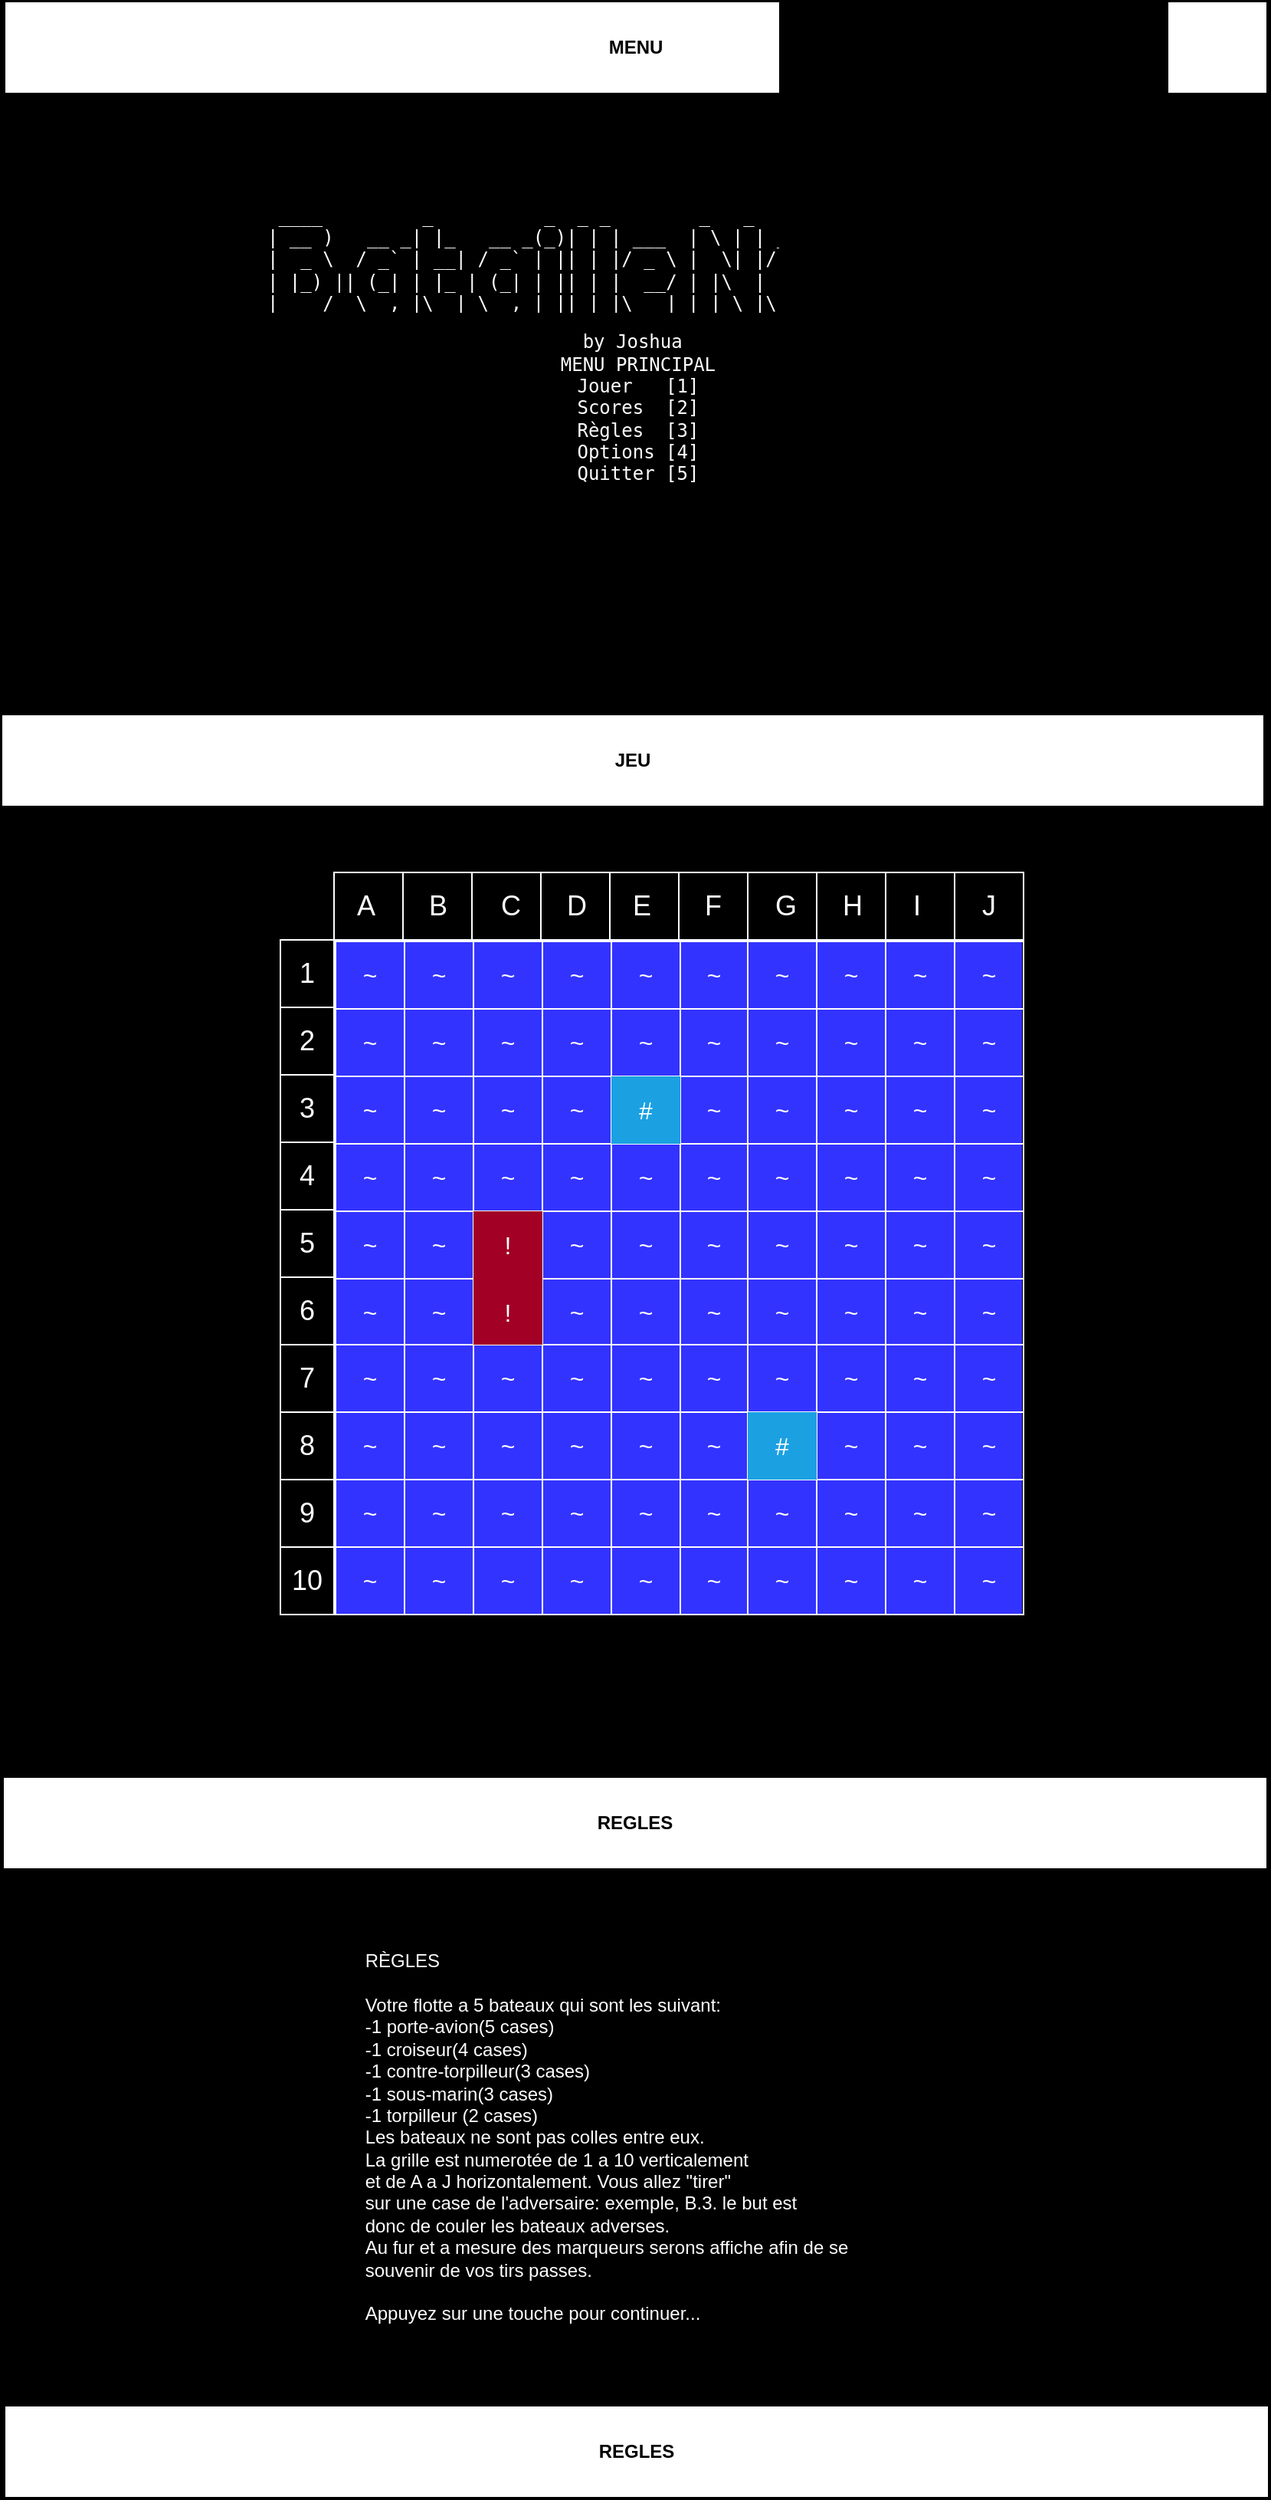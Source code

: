 <mxfile version="13.7.9" type="embed"><diagram id="jhScx3T2LiO-LVDhM_iL" name="Page-1"><mxGraphModel dx="971" dy="547" grid="0" gridSize="10" guides="1" tooltips="1" connect="1" arrows="1" fold="1" page="1" pageScale="1" pageWidth="827" pageHeight="1169" background="#000000" math="0" shadow="0"><root><mxCell id="0"/><mxCell id="1" parent="0"/><mxCell id="3" value="" style="rounded=0;whiteSpace=wrap;html=1;labelBackgroundColor=none;noLabel=1;fontColor=#ffffff;strokeColor=none;fillColor=#3333FF;" vertex="1" parent="1"><mxGeometry x="218" y="613" width="448" height="439" as="geometry"/></mxCell><mxCell id="kSItF3k7zf2F2lelT3IY-7" value="&lt;pre style=&quot;text-align: left ; font-family: &amp;#34;jetbrains mono&amp;#34; , monospace&quot;&gt;&lt;font color=&quot;#ffffff&quot; style=&quot;background-color: rgb(0 , 0 , 0)&quot;&gt;   ____         _          _  _ _        _   _                  _&lt;br&gt;  | __ )   __ _| |_   __ _(_)| | | ___  | \ | | __ ___   ____ _| | ___&lt;br&gt;  |  _ \  / _` | __| / _` | || | |/ _ \ |  \| |/ _` \ \ / / _` | |/ _ \&lt;br&gt;  | |_) || (_| | |_ | (_| | || | |  __/ | |\  | (_| |\ V / (_| | |  __/&lt;br&gt;  |____/  \__,_|\__| \__,_|_||_|_|\___| |_| \_|\__,_| \_/ \__,_|_|\___|&lt;/font&gt;&lt;/pre&gt;" style="text;html=1;align=center;verticalAlign=middle;resizable=0;points=[];autosize=1;" parent="1" vertex="1"><mxGeometry x="154" y="120" width="521" height="96" as="geometry"/></mxCell><mxCell id="kSItF3k7zf2F2lelT3IY-8" value="&lt;pre style=&quot;font-family: &amp;#34;jetbrains mono&amp;#34; , monospace&quot;&gt;&lt;font color=&quot;#ffffff&quot; style=&quot;background-color: rgb(0 , 0 , 0)&quot;&gt;                                 by Joshua                     &lt;br&gt;             MENU PRINCIPAL&lt;br&gt;             Jouer   [1]&lt;br&gt;             Scores  [2]&lt;br&gt;             Règles  [3]&lt;br&gt;             Options [4]&lt;br&gt;             Quitter [5]&lt;/font&gt;&lt;/pre&gt;" style="text;html=1;align=center;verticalAlign=middle;resizable=0;points=[];autosize=1;fillColor=#000000;" parent="1" vertex="1"><mxGeometry x="136" y="203" width="464" height="123" as="geometry"/></mxCell><mxCell id="kSItF3k7zf2F2lelT3IY-11" value="&lt;b&gt;&lt;font color=&quot;#000000&quot;&gt;JEU&lt;/font&gt;&lt;/b&gt;" style="rounded=0;whiteSpace=wrap;html=1;fillColor=#FFFFFF;" parent="1" vertex="1"><mxGeometry y="465" width="824" height="60" as="geometry"/></mxCell><mxCell id="kSItF3k7zf2F2lelT3IY-12" value="&lt;b&gt;&lt;font color=&quot;#000000&quot;&gt;MENU&lt;/font&gt;&lt;/b&gt;" style="rounded=0;whiteSpace=wrap;html=1;fillColor=#FFFFFF;" parent="1" vertex="1"><mxGeometry x="2" width="824" height="60" as="geometry"/></mxCell><mxCell id="kSItF3k7zf2F2lelT3IY-21" value="&lt;span style=&quot;font-size: 18px ; background-color: rgb(0 , 0 , 0)&quot;&gt;&lt;font color=&quot;#ffffff&quot;&gt;A&amp;nbsp; &amp;nbsp; &amp;nbsp; &amp;nbsp;B&amp;nbsp; &amp;nbsp; &amp;nbsp; &amp;nbsp;C&amp;nbsp; &amp;nbsp; &amp;nbsp; D&lt;/font&gt;&lt;/span&gt;" style="rounded=0;whiteSpace=wrap;html=1;strokeColor=#FFFFFF;fillColor=#000000;" parent="1" vertex="1"><mxGeometry x="217" y="568" width="180" height="44" as="geometry"/></mxCell><mxCell id="kSItF3k7zf2F2lelT3IY-22" value="" style="endArrow=none;html=1;entryX=0.5;entryY=0;entryDx=0;entryDy=0;exitX=0.5;exitY=1;exitDx=0;exitDy=0;strokeColor=#FFFFFF;" parent="1" source="kSItF3k7zf2F2lelT3IY-21" target="kSItF3k7zf2F2lelT3IY-21" edge="1"><mxGeometry width="50" height="50" relative="1" as="geometry"><mxPoint x="356" y="758" as="sourcePoint"/><mxPoint x="406" y="708" as="targetPoint"/></mxGeometry></mxCell><mxCell id="kSItF3k7zf2F2lelT3IY-23" value="" style="endArrow=none;html=1;entryX=0.75;entryY=0;entryDx=0;entryDy=0;exitX=0.75;exitY=1;exitDx=0;exitDy=0;strokeColor=#FFFFFF;" parent="1" source="kSItF3k7zf2F2lelT3IY-21" target="kSItF3k7zf2F2lelT3IY-21" edge="1"><mxGeometry width="50" height="50" relative="1" as="geometry"><mxPoint x="573" y="774" as="sourcePoint"/><mxPoint x="573" y="713" as="targetPoint"/></mxGeometry></mxCell><mxCell id="kSItF3k7zf2F2lelT3IY-24" value="" style="endArrow=none;html=1;entryX=0.25;entryY=0;entryDx=0;entryDy=0;exitX=0.25;exitY=1;exitDx=0;exitDy=0;strokeColor=#FFFFFF;" parent="1" source="kSItF3k7zf2F2lelT3IY-21" target="kSItF3k7zf2F2lelT3IY-21" edge="1"><mxGeometry width="50" height="50" relative="1" as="geometry"><mxPoint x="694.0" y="774" as="sourcePoint"/><mxPoint x="694.0" y="713" as="targetPoint"/></mxGeometry></mxCell><mxCell id="kSItF3k7zf2F2lelT3IY-25" value="&lt;span style=&quot;font-size: 18px ; background-color: rgb(0 , 0 , 0)&quot;&gt;&lt;font color=&quot;#ffffff&quot;&gt;E&amp;nbsp; &amp;nbsp; &amp;nbsp; &amp;nbsp;F&amp;nbsp; &amp;nbsp; &amp;nbsp; &amp;nbsp;G&amp;nbsp; &amp;nbsp; &amp;nbsp; H&lt;/font&gt;&lt;/span&gt;" style="rounded=0;whiteSpace=wrap;html=1;strokeColor=#FFFFFF;fillColor=none;" parent="1" vertex="1"><mxGeometry x="397" y="568" width="180" height="44" as="geometry"/></mxCell><mxCell id="kSItF3k7zf2F2lelT3IY-26" value="" style="endArrow=none;html=1;entryX=0.5;entryY=0;entryDx=0;entryDy=0;exitX=0.5;exitY=1;exitDx=0;exitDy=0;strokeColor=#FFFFFF;" parent="1" source="kSItF3k7zf2F2lelT3IY-25" target="kSItF3k7zf2F2lelT3IY-25" edge="1"><mxGeometry width="50" height="50" relative="1" as="geometry"><mxPoint x="366" y="768" as="sourcePoint"/><mxPoint x="416" y="718" as="targetPoint"/></mxGeometry></mxCell><mxCell id="kSItF3k7zf2F2lelT3IY-27" value="" style="endArrow=none;html=1;entryX=0.75;entryY=0;entryDx=0;entryDy=0;exitX=0.75;exitY=1;exitDx=0;exitDy=0;strokeColor=#FFFFFF;" parent="1" source="kSItF3k7zf2F2lelT3IY-25" target="kSItF3k7zf2F2lelT3IY-25" edge="1"><mxGeometry width="50" height="50" relative="1" as="geometry"><mxPoint x="583" y="784" as="sourcePoint"/><mxPoint x="583" y="723" as="targetPoint"/></mxGeometry></mxCell><mxCell id="kSItF3k7zf2F2lelT3IY-28" value="" style="endArrow=none;html=1;entryX=0.25;entryY=0;entryDx=0;entryDy=0;exitX=0.25;exitY=1;exitDx=0;exitDy=0;strokeColor=#FFFFFF;" parent="1" source="kSItF3k7zf2F2lelT3IY-25" target="kSItF3k7zf2F2lelT3IY-25" edge="1"><mxGeometry width="50" height="50" relative="1" as="geometry"><mxPoint x="704.0" y="784" as="sourcePoint"/><mxPoint x="704.0" y="723" as="targetPoint"/></mxGeometry></mxCell><mxCell id="kSItF3k7zf2F2lelT3IY-35" value="&lt;font style=&quot;font-size: 18px ; background-color: rgb(0 , 0 , 0)&quot; color=&quot;#ffffff&quot;&gt;I&amp;nbsp; &amp;nbsp; &amp;nbsp; &amp;nbsp; J&lt;/font&gt;" style="rounded=0;whiteSpace=wrap;html=1;strokeColor=#FFFFFF;fillColor=#000000;" parent="1" vertex="1"><mxGeometry x="577" y="568" width="90" height="44" as="geometry"/></mxCell><mxCell id="kSItF3k7zf2F2lelT3IY-36" value="" style="endArrow=none;html=1;entryX=0.5;entryY=0;entryDx=0;entryDy=0;exitX=0.5;exitY=1;exitDx=0;exitDy=0;strokeColor=#FFFFFF;" parent="1" source="kSItF3k7zf2F2lelT3IY-35" target="kSItF3k7zf2F2lelT3IY-35" edge="1"><mxGeometry width="50" height="50" relative="1" as="geometry"><mxPoint x="561" y="818" as="sourcePoint"/><mxPoint x="611" y="768" as="targetPoint"/></mxGeometry></mxCell><mxCell id="kSItF3k7zf2F2lelT3IY-230" value="&lt;span style=&quot;font-size: 18px ; background-color: rgb(0 , 0 , 0)&quot;&gt;&lt;font color=&quot;#ffffff&quot;&gt;1&lt;/font&gt;&lt;/span&gt;" style="rounded=0;whiteSpace=wrap;html=1;strokeColor=#FFFFFF;fillColor=#000000;" parent="1" vertex="1"><mxGeometry x="182" y="612" width="35" height="44" as="geometry"/></mxCell><mxCell id="kSItF3k7zf2F2lelT3IY-231" value="&lt;span style=&quot;font-size: 18px ; background-color: rgb(0 , 0 , 0)&quot;&gt;&lt;font color=&quot;#ffffff&quot;&gt;2&lt;/font&gt;&lt;/span&gt;" style="rounded=0;whiteSpace=wrap;html=1;strokeColor=#FFFFFF;fillColor=#000000;" parent="1" vertex="1"><mxGeometry x="182" y="656" width="35" height="44" as="geometry"/></mxCell><mxCell id="kSItF3k7zf2F2lelT3IY-232" value="&lt;span style=&quot;font-size: 18px ; background-color: rgb(0 , 0 , 0)&quot;&gt;&lt;font color=&quot;#ffffff&quot;&gt;3&lt;/font&gt;&lt;/span&gt;" style="rounded=0;whiteSpace=wrap;html=1;strokeColor=#FFFFFF;fillColor=#000000;" parent="1" vertex="1"><mxGeometry x="182" y="700" width="35" height="44" as="geometry"/></mxCell><mxCell id="kSItF3k7zf2F2lelT3IY-233" value="&lt;span style=&quot;font-size: 18px ; background-color: rgb(0 , 0 , 0)&quot;&gt;&lt;font color=&quot;#ffffff&quot;&gt;4&lt;/font&gt;&lt;/span&gt;" style="rounded=0;whiteSpace=wrap;html=1;strokeColor=#FFFFFF;fillColor=#000000;" parent="1" vertex="1"><mxGeometry x="182" y="744" width="35" height="44" as="geometry"/></mxCell><mxCell id="kSItF3k7zf2F2lelT3IY-234" value="&lt;span style=&quot;font-size: 18px ; background-color: rgb(0 , 0 , 0)&quot;&gt;&lt;font color=&quot;#ffffff&quot;&gt;5&lt;/font&gt;&lt;/span&gt;" style="rounded=0;whiteSpace=wrap;html=1;strokeColor=#FFFFFF;fillColor=#000000;" parent="1" vertex="1"><mxGeometry x="182" y="788" width="35" height="44" as="geometry"/></mxCell><mxCell id="kSItF3k7zf2F2lelT3IY-235" value="&lt;span style=&quot;font-size: 18px ; background-color: rgb(0 , 0 , 0)&quot;&gt;&lt;font color=&quot;#ffffff&quot;&gt;6&lt;/font&gt;&lt;/span&gt;" style="rounded=0;whiteSpace=wrap;html=1;strokeColor=#FFFFFF;fillColor=#000000;" parent="1" vertex="1"><mxGeometry x="182" y="832" width="35" height="44" as="geometry"/></mxCell><mxCell id="kSItF3k7zf2F2lelT3IY-236" value="&lt;span style=&quot;font-size: 18px ; background-color: rgb(0 , 0 , 0)&quot;&gt;&lt;font color=&quot;#ffffff&quot;&gt;7&lt;/font&gt;&lt;/span&gt;" style="rounded=0;whiteSpace=wrap;html=1;strokeColor=#FFFFFF;fillColor=#000000;" parent="1" vertex="1"><mxGeometry x="182" y="876" width="35" height="44" as="geometry"/></mxCell><mxCell id="kSItF3k7zf2F2lelT3IY-237" value="&lt;span style=&quot;font-size: 18px ; background-color: rgb(0 , 0 , 0)&quot;&gt;&lt;font color=&quot;#ffffff&quot;&gt;8&lt;/font&gt;&lt;/span&gt;" style="rounded=0;whiteSpace=wrap;html=1;strokeColor=#FFFFFF;fillColor=#000000;" parent="1" vertex="1"><mxGeometry x="182" y="920" width="35" height="44" as="geometry"/></mxCell><mxCell id="kSItF3k7zf2F2lelT3IY-238" value="&lt;span style=&quot;font-size: 18px ; background-color: rgb(0 , 0 , 0)&quot;&gt;&lt;font color=&quot;#ffffff&quot;&gt;9&lt;/font&gt;&lt;/span&gt;" style="rounded=0;whiteSpace=wrap;html=1;strokeColor=#FFFFFF;fillColor=#000000;" parent="1" vertex="1"><mxGeometry x="182" y="964" width="35" height="44" as="geometry"/></mxCell><mxCell id="kSItF3k7zf2F2lelT3IY-239" value="&lt;span style=&quot;font-size: 18px ; background-color: rgb(0 , 0 , 0)&quot;&gt;&lt;font color=&quot;#ffffff&quot;&gt;10&lt;/font&gt;&lt;/span&gt;" style="rounded=0;whiteSpace=wrap;html=1;strokeColor=#FFFFFF;fillColor=#000000;" parent="1" vertex="1"><mxGeometry x="182" y="1008" width="35" height="44" as="geometry"/></mxCell><mxCell id="kSItF3k7zf2F2lelT3IY-240" value="" style="shape=table;html=1;whiteSpace=wrap;startSize=0;container=1;collapsible=0;childLayout=tableLayout;strokeColor=#FFFFFF;fontSize=19;labelBackgroundColor=none;fontColor=#3333FF;fillColor=none;" parent="1" vertex="1"><mxGeometry x="218" y="613" width="449" height="439" as="geometry"/></mxCell><mxCell id="kSItF3k7zf2F2lelT3IY-241" value="" style="shape=partialRectangle;html=1;whiteSpace=wrap;collapsible=0;dropTarget=0;pointerEvents=0;fillColor=none;top=0;left=0;bottom=0;right=0;points=[[0,0.5],[1,0.5]];portConstraint=eastwest;fontColor=#FFFFFF;labelBackgroundColor=#000000;" parent="kSItF3k7zf2F2lelT3IY-240" vertex="1"><mxGeometry width="449" height="44" as="geometry"/></mxCell><mxCell id="kSItF3k7zf2F2lelT3IY-242" value="&lt;span style=&quot;color: rgb(255 , 255 , 255)&quot;&gt;~&lt;/span&gt;" style="shape=partialRectangle;html=1;whiteSpace=wrap;connectable=0;overflow=hidden;fillColor=none;top=0;left=0;bottom=0;right=0;fontSize=16;labelBackgroundColor=none;" parent="kSItF3k7zf2F2lelT3IY-241" vertex="1"><mxGeometry width="45" height="44" as="geometry"/></mxCell><mxCell id="kSItF3k7zf2F2lelT3IY-243" value="&lt;font color=&quot;#ffffff&quot;&gt;~&lt;/font&gt;" style="shape=partialRectangle;html=1;whiteSpace=wrap;connectable=0;overflow=hidden;fillColor=none;top=0;left=0;bottom=0;right=0;fontSize=16;labelBackgroundColor=none;" parent="kSItF3k7zf2F2lelT3IY-241" vertex="1"><mxGeometry x="45" width="45" height="44" as="geometry"/></mxCell><mxCell id="kSItF3k7zf2F2lelT3IY-244" value="&lt;font color=&quot;#ffffff&quot; style=&quot;font-size: 16px&quot;&gt;~&lt;/font&gt;" style="shape=partialRectangle;html=1;whiteSpace=wrap;connectable=0;overflow=hidden;fillColor=none;top=0;left=0;bottom=0;right=0;fontSize=16;labelBackgroundColor=none;" parent="kSItF3k7zf2F2lelT3IY-241" vertex="1"><mxGeometry x="90" width="45" height="44" as="geometry"/></mxCell><mxCell id="kSItF3k7zf2F2lelT3IY-245" value="&lt;span style=&quot;color: rgb(255 , 255 , 255)&quot;&gt;~&lt;/span&gt;" style="shape=partialRectangle;html=1;whiteSpace=wrap;connectable=0;overflow=hidden;fillColor=none;top=0;left=0;bottom=0;right=0;fontSize=16;labelBackgroundColor=none;" parent="kSItF3k7zf2F2lelT3IY-241" vertex="1"><mxGeometry x="135" width="45" height="44" as="geometry"/></mxCell><mxCell id="kSItF3k7zf2F2lelT3IY-246" value="&lt;span style=&quot;color: rgb(255 , 255 , 255)&quot;&gt;~&lt;/span&gt;" style="shape=partialRectangle;html=1;whiteSpace=wrap;connectable=0;overflow=hidden;fillColor=none;top=0;left=0;bottom=0;right=0;fontSize=16;labelBackgroundColor=none;" parent="kSItF3k7zf2F2lelT3IY-241" vertex="1"><mxGeometry x="180" width="45" height="44" as="geometry"/></mxCell><mxCell id="kSItF3k7zf2F2lelT3IY-247" value="&lt;span style=&quot;color: rgb(255 , 255 , 255)&quot;&gt;~&lt;/span&gt;" style="shape=partialRectangle;html=1;whiteSpace=wrap;connectable=0;overflow=hidden;fillColor=none;top=0;left=0;bottom=0;right=0;fontSize=16;" parent="kSItF3k7zf2F2lelT3IY-241" vertex="1"><mxGeometry x="225" width="44" height="44" as="geometry"/></mxCell><mxCell id="kSItF3k7zf2F2lelT3IY-248" value="&lt;span style=&quot;color: rgb(255 , 255 , 255)&quot;&gt;~&lt;/span&gt;" style="shape=partialRectangle;html=1;whiteSpace=wrap;connectable=0;overflow=hidden;fillColor=none;top=0;left=0;bottom=0;right=0;fontSize=16;" parent="kSItF3k7zf2F2lelT3IY-241" vertex="1"><mxGeometry x="269" width="45" height="44" as="geometry"/></mxCell><mxCell id="kSItF3k7zf2F2lelT3IY-249" value="&lt;span style=&quot;color: rgb(255 , 255 , 255)&quot;&gt;~&lt;/span&gt;" style="shape=partialRectangle;html=1;whiteSpace=wrap;connectable=0;overflow=hidden;fillColor=none;top=0;left=0;bottom=0;right=0;fontSize=16;" parent="kSItF3k7zf2F2lelT3IY-241" vertex="1"><mxGeometry x="314" width="45" height="44" as="geometry"/></mxCell><mxCell id="kSItF3k7zf2F2lelT3IY-250" value="~" style="shape=partialRectangle;html=1;whiteSpace=wrap;connectable=0;overflow=hidden;fillColor=none;top=0;left=0;bottom=0;right=0;fontColor=#FFFFFF;fontSize=16;" parent="kSItF3k7zf2F2lelT3IY-241" vertex="1"><mxGeometry x="359" width="45" height="44" as="geometry"/></mxCell><mxCell id="kSItF3k7zf2F2lelT3IY-251" value="~" style="shape=partialRectangle;html=1;whiteSpace=wrap;connectable=0;overflow=hidden;fillColor=none;top=0;left=0;bottom=0;right=0;fontColor=#FFFFFF;fontSize=16;" parent="kSItF3k7zf2F2lelT3IY-241" vertex="1"><mxGeometry x="404" width="45" height="44" as="geometry"/></mxCell><mxCell id="kSItF3k7zf2F2lelT3IY-252" value="" style="shape=partialRectangle;html=1;whiteSpace=wrap;collapsible=0;dropTarget=0;pointerEvents=0;fillColor=none;top=0;left=0;bottom=0;right=0;points=[[0,0.5],[1,0.5]];portConstraint=eastwest;" parent="kSItF3k7zf2F2lelT3IY-240" vertex="1"><mxGeometry y="44" width="449" height="44" as="geometry"/></mxCell><mxCell id="kSItF3k7zf2F2lelT3IY-253" value="&lt;span style=&quot;color: rgb(255 , 255 , 255)&quot;&gt;~&lt;/span&gt;" style="shape=partialRectangle;html=1;whiteSpace=wrap;connectable=0;overflow=hidden;fillColor=none;top=0;left=0;bottom=0;right=0;fontSize=16;labelBackgroundColor=none;" parent="kSItF3k7zf2F2lelT3IY-252" vertex="1"><mxGeometry width="45" height="44" as="geometry"/></mxCell><mxCell id="kSItF3k7zf2F2lelT3IY-254" value="~" style="shape=partialRectangle;html=1;whiteSpace=wrap;connectable=0;overflow=hidden;fillColor=none;top=0;left=0;bottom=0;right=0;fontColor=#FFFFFF;fontSize=16;labelBackgroundColor=none;" parent="kSItF3k7zf2F2lelT3IY-252" vertex="1"><mxGeometry x="45" width="45" height="44" as="geometry"/></mxCell><mxCell id="kSItF3k7zf2F2lelT3IY-255" value="~" style="shape=partialRectangle;html=1;whiteSpace=wrap;connectable=0;overflow=hidden;fillColor=none;top=0;left=0;bottom=0;right=0;fontColor=#FFFFFF;fontSize=16;labelBackgroundColor=none;" parent="kSItF3k7zf2F2lelT3IY-252" vertex="1"><mxGeometry x="90" width="45" height="44" as="geometry"/></mxCell><mxCell id="kSItF3k7zf2F2lelT3IY-256" value="~" style="shape=partialRectangle;html=1;whiteSpace=wrap;connectable=0;overflow=hidden;fillColor=none;top=0;left=0;bottom=0;right=0;fontColor=#FFFFFF;fontSize=16;labelBackgroundColor=none;" parent="kSItF3k7zf2F2lelT3IY-252" vertex="1"><mxGeometry x="135" width="45" height="44" as="geometry"/></mxCell><mxCell id="kSItF3k7zf2F2lelT3IY-257" value="~" style="shape=partialRectangle;html=1;whiteSpace=wrap;connectable=0;overflow=hidden;fillColor=none;top=0;left=0;bottom=0;right=0;fontColor=#FFFFFF;fontSize=16;labelBackgroundColor=none;" parent="kSItF3k7zf2F2lelT3IY-252" vertex="1"><mxGeometry x="180" width="45" height="44" as="geometry"/></mxCell><mxCell id="kSItF3k7zf2F2lelT3IY-258" value="~" style="shape=partialRectangle;html=1;whiteSpace=wrap;connectable=0;overflow=hidden;fillColor=none;top=0;left=0;bottom=0;right=0;fontColor=#FFFFFF;fontSize=16;" parent="kSItF3k7zf2F2lelT3IY-252" vertex="1"><mxGeometry x="225" width="44" height="44" as="geometry"/></mxCell><mxCell id="kSItF3k7zf2F2lelT3IY-259" value="~" style="shape=partialRectangle;html=1;whiteSpace=wrap;connectable=0;overflow=hidden;fillColor=none;top=0;left=0;bottom=0;right=0;fontColor=#FFFFFF;fontSize=16;" parent="kSItF3k7zf2F2lelT3IY-252" vertex="1"><mxGeometry x="269" width="45" height="44" as="geometry"/></mxCell><mxCell id="kSItF3k7zf2F2lelT3IY-260" value="~" style="shape=partialRectangle;html=1;whiteSpace=wrap;connectable=0;overflow=hidden;fillColor=none;top=0;left=0;bottom=0;right=0;fontColor=#FFFFFF;fontSize=16;" parent="kSItF3k7zf2F2lelT3IY-252" vertex="1"><mxGeometry x="314" width="45" height="44" as="geometry"/></mxCell><mxCell id="kSItF3k7zf2F2lelT3IY-261" value="~" style="shape=partialRectangle;html=1;whiteSpace=wrap;connectable=0;overflow=hidden;fillColor=none;top=0;left=0;bottom=0;right=0;fontColor=#FFFFFF;fontSize=16;" parent="kSItF3k7zf2F2lelT3IY-252" vertex="1"><mxGeometry x="359" width="45" height="44" as="geometry"/></mxCell><mxCell id="kSItF3k7zf2F2lelT3IY-262" value="~" style="shape=partialRectangle;html=1;whiteSpace=wrap;connectable=0;overflow=hidden;fillColor=none;top=0;left=0;bottom=0;right=0;fontColor=#FFFFFF;fontSize=16;" parent="kSItF3k7zf2F2lelT3IY-252" vertex="1"><mxGeometry x="404" width="45" height="44" as="geometry"/></mxCell><mxCell id="kSItF3k7zf2F2lelT3IY-263" value="" style="shape=partialRectangle;html=1;whiteSpace=wrap;collapsible=0;dropTarget=0;pointerEvents=0;fillColor=none;top=0;left=0;bottom=0;right=0;points=[[0,0.5],[1,0.5]];portConstraint=eastwest;" parent="kSItF3k7zf2F2lelT3IY-240" vertex="1"><mxGeometry y="88" width="449" height="44" as="geometry"/></mxCell><mxCell id="kSItF3k7zf2F2lelT3IY-264" value="~" style="shape=partialRectangle;html=1;whiteSpace=wrap;connectable=0;overflow=hidden;fillColor=none;top=0;left=0;bottom=0;right=0;fontColor=#FFFFFF;fontSize=16;labelBackgroundColor=none;" parent="kSItF3k7zf2F2lelT3IY-263" vertex="1"><mxGeometry width="45" height="44" as="geometry"/></mxCell><mxCell id="kSItF3k7zf2F2lelT3IY-265" value="~" style="shape=partialRectangle;html=1;whiteSpace=wrap;connectable=0;overflow=hidden;fillColor=none;top=0;left=0;bottom=0;right=0;fontColor=#FFFFFF;fontSize=16;labelBackgroundColor=none;" parent="kSItF3k7zf2F2lelT3IY-263" vertex="1"><mxGeometry x="45" width="45" height="44" as="geometry"/></mxCell><mxCell id="kSItF3k7zf2F2lelT3IY-266" value="~" style="shape=partialRectangle;html=1;whiteSpace=wrap;connectable=0;overflow=hidden;fillColor=none;top=0;left=0;bottom=0;right=0;fontColor=#FFFFFF;fontSize=16;labelBackgroundColor=none;" parent="kSItF3k7zf2F2lelT3IY-263" vertex="1"><mxGeometry x="90" width="45" height="44" as="geometry"/></mxCell><mxCell id="kSItF3k7zf2F2lelT3IY-267" value="~" style="shape=partialRectangle;html=1;whiteSpace=wrap;connectable=0;overflow=hidden;fillColor=none;top=0;left=0;bottom=0;right=0;fontColor=#FFFFFF;fontSize=16;labelBackgroundColor=none;" parent="kSItF3k7zf2F2lelT3IY-263" vertex="1"><mxGeometry x="135" width="45" height="44" as="geometry"/></mxCell><mxCell id="kSItF3k7zf2F2lelT3IY-268" value="#" style="shape=partialRectangle;html=1;whiteSpace=wrap;connectable=0;overflow=hidden;fillColor=#1ba1e2;top=0;left=0;bottom=0;right=0;fontColor=#ffffff;fontSize=16;labelBackgroundColor=none;strokeColor=#006EAF;" parent="kSItF3k7zf2F2lelT3IY-263" vertex="1"><mxGeometry x="180" width="45" height="44" as="geometry"/></mxCell><mxCell id="kSItF3k7zf2F2lelT3IY-269" value="~" style="shape=partialRectangle;html=1;whiteSpace=wrap;connectable=0;overflow=hidden;fillColor=none;top=0;left=0;bottom=0;right=0;fontColor=#FFFFFF;fontSize=16;" parent="kSItF3k7zf2F2lelT3IY-263" vertex="1"><mxGeometry x="225" width="44" height="44" as="geometry"/></mxCell><mxCell id="kSItF3k7zf2F2lelT3IY-270" value="~" style="shape=partialRectangle;html=1;whiteSpace=wrap;connectable=0;overflow=hidden;fillColor=none;top=0;left=0;bottom=0;right=0;fontColor=#FFFFFF;fontSize=16;" parent="kSItF3k7zf2F2lelT3IY-263" vertex="1"><mxGeometry x="269" width="45" height="44" as="geometry"/></mxCell><mxCell id="kSItF3k7zf2F2lelT3IY-271" value="~" style="shape=partialRectangle;html=1;whiteSpace=wrap;connectable=0;overflow=hidden;fillColor=none;top=0;left=0;bottom=0;right=0;fontColor=#FFFFFF;fontSize=16;" parent="kSItF3k7zf2F2lelT3IY-263" vertex="1"><mxGeometry x="314" width="45" height="44" as="geometry"/></mxCell><mxCell id="kSItF3k7zf2F2lelT3IY-272" value="~" style="shape=partialRectangle;html=1;whiteSpace=wrap;connectable=0;overflow=hidden;fillColor=none;top=0;left=0;bottom=0;right=0;fontColor=#FFFFFF;fontSize=16;" parent="kSItF3k7zf2F2lelT3IY-263" vertex="1"><mxGeometry x="359" width="45" height="44" as="geometry"/></mxCell><mxCell id="kSItF3k7zf2F2lelT3IY-273" value="~" style="shape=partialRectangle;html=1;whiteSpace=wrap;connectable=0;overflow=hidden;fillColor=none;top=0;left=0;bottom=0;right=0;fontColor=#FFFFFF;fontSize=16;" parent="kSItF3k7zf2F2lelT3IY-263" vertex="1"><mxGeometry x="404" width="45" height="44" as="geometry"/></mxCell><mxCell id="kSItF3k7zf2F2lelT3IY-274" value="" style="shape=partialRectangle;html=1;whiteSpace=wrap;collapsible=0;dropTarget=0;pointerEvents=0;fillColor=none;top=0;left=0;bottom=0;right=0;points=[[0,0.5],[1,0.5]];portConstraint=eastwest;" parent="kSItF3k7zf2F2lelT3IY-240" vertex="1"><mxGeometry y="132" width="449" height="44" as="geometry"/></mxCell><mxCell id="kSItF3k7zf2F2lelT3IY-275" value="~" style="shape=partialRectangle;html=1;whiteSpace=wrap;connectable=0;overflow=hidden;fillColor=none;top=0;left=0;bottom=0;right=0;fontColor=#FFFFFF;fontSize=16;labelBackgroundColor=none;" parent="kSItF3k7zf2F2lelT3IY-274" vertex="1"><mxGeometry width="45" height="44" as="geometry"/></mxCell><mxCell id="kSItF3k7zf2F2lelT3IY-276" value="~" style="shape=partialRectangle;html=1;whiteSpace=wrap;connectable=0;overflow=hidden;fillColor=none;top=0;left=0;bottom=0;right=0;fontColor=#FFFFFF;fontSize=16;labelBackgroundColor=none;" parent="kSItF3k7zf2F2lelT3IY-274" vertex="1"><mxGeometry x="45" width="45" height="44" as="geometry"/></mxCell><mxCell id="kSItF3k7zf2F2lelT3IY-277" value="~" style="shape=partialRectangle;html=1;whiteSpace=wrap;connectable=0;overflow=hidden;fillColor=none;top=0;left=0;bottom=0;right=0;fontColor=#FFFFFF;fontSize=16;labelBackgroundColor=none;" parent="kSItF3k7zf2F2lelT3IY-274" vertex="1"><mxGeometry x="90" width="45" height="44" as="geometry"/></mxCell><mxCell id="kSItF3k7zf2F2lelT3IY-278" value="~" style="shape=partialRectangle;html=1;whiteSpace=wrap;connectable=0;overflow=hidden;fillColor=none;top=0;left=0;bottom=0;right=0;fontColor=#FFFFFF;fontSize=16;labelBackgroundColor=none;" parent="kSItF3k7zf2F2lelT3IY-274" vertex="1"><mxGeometry x="135" width="45" height="44" as="geometry"/></mxCell><mxCell id="kSItF3k7zf2F2lelT3IY-279" value="~" style="shape=partialRectangle;html=1;whiteSpace=wrap;connectable=0;overflow=hidden;fillColor=none;top=0;left=0;bottom=0;right=0;fontColor=#FFFFFF;fontSize=16;labelBackgroundColor=none;" parent="kSItF3k7zf2F2lelT3IY-274" vertex="1"><mxGeometry x="180" width="45" height="44" as="geometry"/></mxCell><mxCell id="kSItF3k7zf2F2lelT3IY-280" value="~" style="shape=partialRectangle;html=1;whiteSpace=wrap;connectable=0;overflow=hidden;fillColor=none;top=0;left=0;bottom=0;right=0;fontColor=#FFFFFF;fontSize=16;" parent="kSItF3k7zf2F2lelT3IY-274" vertex="1"><mxGeometry x="225" width="44" height="44" as="geometry"/></mxCell><mxCell id="kSItF3k7zf2F2lelT3IY-281" value="~" style="shape=partialRectangle;html=1;whiteSpace=wrap;connectable=0;overflow=hidden;fillColor=none;top=0;left=0;bottom=0;right=0;fontColor=#FFFFFF;fontSize=16;" parent="kSItF3k7zf2F2lelT3IY-274" vertex="1"><mxGeometry x="269" width="45" height="44" as="geometry"/></mxCell><mxCell id="kSItF3k7zf2F2lelT3IY-282" value="~" style="shape=partialRectangle;html=1;whiteSpace=wrap;connectable=0;overflow=hidden;fillColor=none;top=0;left=0;bottom=0;right=0;fontColor=#FFFFFF;fontSize=16;" parent="kSItF3k7zf2F2lelT3IY-274" vertex="1"><mxGeometry x="314" width="45" height="44" as="geometry"/></mxCell><mxCell id="kSItF3k7zf2F2lelT3IY-283" value="~" style="shape=partialRectangle;html=1;whiteSpace=wrap;connectable=0;overflow=hidden;fillColor=none;top=0;left=0;bottom=0;right=0;fontColor=#FFFFFF;fontSize=16;" parent="kSItF3k7zf2F2lelT3IY-274" vertex="1"><mxGeometry x="359" width="45" height="44" as="geometry"/></mxCell><mxCell id="kSItF3k7zf2F2lelT3IY-284" value="~" style="shape=partialRectangle;html=1;whiteSpace=wrap;connectable=0;overflow=hidden;fillColor=none;top=0;left=0;bottom=0;right=0;fontColor=#FFFFFF;fontSize=16;" parent="kSItF3k7zf2F2lelT3IY-274" vertex="1"><mxGeometry x="404" width="45" height="44" as="geometry"/></mxCell><mxCell id="kSItF3k7zf2F2lelT3IY-285" value="" style="shape=partialRectangle;html=1;whiteSpace=wrap;collapsible=0;dropTarget=0;pointerEvents=0;fillColor=none;top=0;left=0;bottom=0;right=0;points=[[0,0.5],[1,0.5]];portConstraint=eastwest;" parent="kSItF3k7zf2F2lelT3IY-240" vertex="1"><mxGeometry y="176" width="449" height="44" as="geometry"/></mxCell><mxCell id="kSItF3k7zf2F2lelT3IY-286" value="~" style="shape=partialRectangle;html=1;whiteSpace=wrap;connectable=0;overflow=hidden;fillColor=none;top=0;left=0;bottom=0;right=0;fontColor=#FFFFFF;fontSize=16;labelBackgroundColor=none;" parent="kSItF3k7zf2F2lelT3IY-285" vertex="1"><mxGeometry width="45" height="44" as="geometry"/></mxCell><mxCell id="kSItF3k7zf2F2lelT3IY-287" value="~" style="shape=partialRectangle;html=1;whiteSpace=wrap;connectable=0;overflow=hidden;fillColor=none;top=0;left=0;bottom=0;right=0;fontColor=#FFFFFF;fontSize=16;labelBackgroundColor=none;" parent="kSItF3k7zf2F2lelT3IY-285" vertex="1"><mxGeometry x="45" width="45" height="44" as="geometry"/></mxCell><mxCell id="kSItF3k7zf2F2lelT3IY-288" value="!" style="shape=partialRectangle;html=1;whiteSpace=wrap;connectable=0;overflow=hidden;fillColor=#a20025;top=0;left=0;bottom=0;right=0;fontColor=#ffffff;fontSize=16;labelBackgroundColor=none;strokeColor=#6F0000;" parent="kSItF3k7zf2F2lelT3IY-285" vertex="1"><mxGeometry x="90" width="45" height="44" as="geometry"/></mxCell><mxCell id="kSItF3k7zf2F2lelT3IY-289" value="~" style="shape=partialRectangle;html=1;whiteSpace=wrap;connectable=0;overflow=hidden;fillColor=none;top=0;left=0;bottom=0;right=0;fontColor=#FFFFFF;fontSize=16;labelBackgroundColor=none;" parent="kSItF3k7zf2F2lelT3IY-285" vertex="1"><mxGeometry x="135" width="45" height="44" as="geometry"/></mxCell><mxCell id="kSItF3k7zf2F2lelT3IY-290" value="~" style="shape=partialRectangle;html=1;whiteSpace=wrap;connectable=0;overflow=hidden;fillColor=none;top=0;left=0;bottom=0;right=0;fontColor=#FFFFFF;fontSize=16;labelBackgroundColor=none;" parent="kSItF3k7zf2F2lelT3IY-285" vertex="1"><mxGeometry x="180" width="45" height="44" as="geometry"/></mxCell><mxCell id="kSItF3k7zf2F2lelT3IY-291" value="~" style="shape=partialRectangle;html=1;whiteSpace=wrap;connectable=0;overflow=hidden;fillColor=none;top=0;left=0;bottom=0;right=0;fontColor=#FFFFFF;fontSize=16;" parent="kSItF3k7zf2F2lelT3IY-285" vertex="1"><mxGeometry x="225" width="44" height="44" as="geometry"/></mxCell><mxCell id="kSItF3k7zf2F2lelT3IY-292" value="~" style="shape=partialRectangle;html=1;whiteSpace=wrap;connectable=0;overflow=hidden;fillColor=none;top=0;left=0;bottom=0;right=0;fontColor=#FFFFFF;fontSize=16;" parent="kSItF3k7zf2F2lelT3IY-285" vertex="1"><mxGeometry x="269" width="45" height="44" as="geometry"/></mxCell><mxCell id="kSItF3k7zf2F2lelT3IY-293" value="~" style="shape=partialRectangle;html=1;whiteSpace=wrap;connectable=0;overflow=hidden;fillColor=none;top=0;left=0;bottom=0;right=0;fontColor=#FFFFFF;fontSize=16;" parent="kSItF3k7zf2F2lelT3IY-285" vertex="1"><mxGeometry x="314" width="45" height="44" as="geometry"/></mxCell><mxCell id="kSItF3k7zf2F2lelT3IY-294" value="~" style="shape=partialRectangle;html=1;whiteSpace=wrap;connectable=0;overflow=hidden;fillColor=none;top=0;left=0;bottom=0;right=0;fontColor=#FFFFFF;fontSize=16;" parent="kSItF3k7zf2F2lelT3IY-285" vertex="1"><mxGeometry x="359" width="45" height="44" as="geometry"/></mxCell><mxCell id="kSItF3k7zf2F2lelT3IY-295" value="~" style="shape=partialRectangle;html=1;whiteSpace=wrap;connectable=0;overflow=hidden;fillColor=none;top=0;left=0;bottom=0;right=0;fontColor=#FFFFFF;fontSize=16;" parent="kSItF3k7zf2F2lelT3IY-285" vertex="1"><mxGeometry x="404" width="45" height="44" as="geometry"/></mxCell><mxCell id="kSItF3k7zf2F2lelT3IY-296" value="" style="shape=partialRectangle;html=1;whiteSpace=wrap;collapsible=0;dropTarget=0;pointerEvents=0;fillColor=none;top=0;left=0;bottom=0;right=0;points=[[0,0.5],[1,0.5]];portConstraint=eastwest;" parent="kSItF3k7zf2F2lelT3IY-240" vertex="1"><mxGeometry y="220" width="449" height="43" as="geometry"/></mxCell><mxCell id="kSItF3k7zf2F2lelT3IY-297" value="~" style="shape=partialRectangle;html=1;whiteSpace=wrap;connectable=0;overflow=hidden;fillColor=none;top=0;left=0;bottom=0;right=0;fontColor=#FFFFFF;fontSize=16;labelBackgroundColor=none;" parent="kSItF3k7zf2F2lelT3IY-296" vertex="1"><mxGeometry width="45" height="43" as="geometry"/></mxCell><mxCell id="kSItF3k7zf2F2lelT3IY-298" value="~" style="shape=partialRectangle;html=1;whiteSpace=wrap;connectable=0;overflow=hidden;fillColor=none;top=0;left=0;bottom=0;right=0;fontColor=#FFFFFF;fontSize=16;labelBackgroundColor=none;" parent="kSItF3k7zf2F2lelT3IY-296" vertex="1"><mxGeometry x="45" width="45" height="43" as="geometry"/></mxCell><mxCell id="kSItF3k7zf2F2lelT3IY-299" value="!" style="shape=partialRectangle;html=1;whiteSpace=wrap;connectable=0;overflow=hidden;fillColor=#a20025;top=0;left=0;bottom=0;right=0;fontColor=#ffffff;fontSize=16;labelBackgroundColor=none;strokeColor=#6F0000;" parent="kSItF3k7zf2F2lelT3IY-296" vertex="1"><mxGeometry x="90" width="45" height="43" as="geometry"/></mxCell><mxCell id="kSItF3k7zf2F2lelT3IY-300" value="~" style="shape=partialRectangle;html=1;whiteSpace=wrap;connectable=0;overflow=hidden;fillColor=none;top=0;left=0;bottom=0;right=0;fontColor=#FFFFFF;fontSize=16;labelBackgroundColor=none;" parent="kSItF3k7zf2F2lelT3IY-296" vertex="1"><mxGeometry x="135" width="45" height="43" as="geometry"/></mxCell><mxCell id="kSItF3k7zf2F2lelT3IY-301" value="~" style="shape=partialRectangle;html=1;whiteSpace=wrap;connectable=0;overflow=hidden;fillColor=none;top=0;left=0;bottom=0;right=0;fontColor=#FFFFFF;fontSize=16;labelBackgroundColor=none;" parent="kSItF3k7zf2F2lelT3IY-296" vertex="1"><mxGeometry x="180" width="45" height="43" as="geometry"/></mxCell><mxCell id="kSItF3k7zf2F2lelT3IY-302" value="~" style="shape=partialRectangle;html=1;whiteSpace=wrap;connectable=0;overflow=hidden;fillColor=none;top=0;left=0;bottom=0;right=0;fontColor=#FFFFFF;fontSize=16;" parent="kSItF3k7zf2F2lelT3IY-296" vertex="1"><mxGeometry x="225" width="44" height="43" as="geometry"/></mxCell><mxCell id="kSItF3k7zf2F2lelT3IY-303" value="~" style="shape=partialRectangle;html=1;whiteSpace=wrap;connectable=0;overflow=hidden;fillColor=none;top=0;left=0;bottom=0;right=0;fontColor=#FFFFFF;fontSize=16;" parent="kSItF3k7zf2F2lelT3IY-296" vertex="1"><mxGeometry x="269" width="45" height="43" as="geometry"/></mxCell><mxCell id="kSItF3k7zf2F2lelT3IY-304" value="~" style="shape=partialRectangle;html=1;whiteSpace=wrap;connectable=0;overflow=hidden;fillColor=none;top=0;left=0;bottom=0;right=0;fontColor=#FFFFFF;fontSize=16;" parent="kSItF3k7zf2F2lelT3IY-296" vertex="1"><mxGeometry x="314" width="45" height="43" as="geometry"/></mxCell><mxCell id="kSItF3k7zf2F2lelT3IY-305" value="~" style="shape=partialRectangle;html=1;whiteSpace=wrap;connectable=0;overflow=hidden;fillColor=none;top=0;left=0;bottom=0;right=0;fontColor=#FFFFFF;fontSize=16;" parent="kSItF3k7zf2F2lelT3IY-296" vertex="1"><mxGeometry x="359" width="45" height="43" as="geometry"/></mxCell><mxCell id="kSItF3k7zf2F2lelT3IY-306" value="~" style="shape=partialRectangle;html=1;whiteSpace=wrap;connectable=0;overflow=hidden;fillColor=none;top=0;left=0;bottom=0;right=0;fontColor=#FFFFFF;fontSize=16;" parent="kSItF3k7zf2F2lelT3IY-296" vertex="1"><mxGeometry x="404" width="45" height="43" as="geometry"/></mxCell><mxCell id="kSItF3k7zf2F2lelT3IY-307" value="" style="shape=partialRectangle;html=1;whiteSpace=wrap;collapsible=0;dropTarget=0;pointerEvents=0;fillColor=none;top=0;left=0;bottom=0;right=0;points=[[0,0.5],[1,0.5]];portConstraint=eastwest;" parent="kSItF3k7zf2F2lelT3IY-240" vertex="1"><mxGeometry y="263" width="449" height="44" as="geometry"/></mxCell><mxCell id="kSItF3k7zf2F2lelT3IY-308" value="~" style="shape=partialRectangle;html=1;whiteSpace=wrap;connectable=0;overflow=hidden;fillColor=none;top=0;left=0;bottom=0;right=0;fontColor=#FFFFFF;fontSize=16;labelBackgroundColor=none;" parent="kSItF3k7zf2F2lelT3IY-307" vertex="1"><mxGeometry width="45" height="44" as="geometry"/></mxCell><mxCell id="kSItF3k7zf2F2lelT3IY-309" value="~" style="shape=partialRectangle;html=1;whiteSpace=wrap;connectable=0;overflow=hidden;fillColor=none;top=0;left=0;bottom=0;right=0;fontColor=#FFFFFF;fontSize=16;labelBackgroundColor=none;" parent="kSItF3k7zf2F2lelT3IY-307" vertex="1"><mxGeometry x="45" width="45" height="44" as="geometry"/></mxCell><mxCell id="kSItF3k7zf2F2lelT3IY-310" value="~" style="shape=partialRectangle;html=1;whiteSpace=wrap;connectable=0;overflow=hidden;fillColor=none;top=0;left=0;bottom=0;right=0;fontColor=#FFFFFF;fontSize=16;labelBackgroundColor=none;" parent="kSItF3k7zf2F2lelT3IY-307" vertex="1"><mxGeometry x="90" width="45" height="44" as="geometry"/></mxCell><mxCell id="kSItF3k7zf2F2lelT3IY-311" value="~" style="shape=partialRectangle;html=1;whiteSpace=wrap;connectable=0;overflow=hidden;fillColor=none;top=0;left=0;bottom=0;right=0;fontColor=#FFFFFF;fontSize=16;labelBackgroundColor=none;" parent="kSItF3k7zf2F2lelT3IY-307" vertex="1"><mxGeometry x="135" width="45" height="44" as="geometry"/></mxCell><mxCell id="kSItF3k7zf2F2lelT3IY-312" value="~" style="shape=partialRectangle;html=1;whiteSpace=wrap;connectable=0;overflow=hidden;fillColor=none;top=0;left=0;bottom=0;right=0;fontColor=#FFFFFF;fontSize=16;labelBackgroundColor=none;" parent="kSItF3k7zf2F2lelT3IY-307" vertex="1"><mxGeometry x="180" width="45" height="44" as="geometry"/></mxCell><mxCell id="kSItF3k7zf2F2lelT3IY-313" value="~" style="shape=partialRectangle;html=1;whiteSpace=wrap;connectable=0;overflow=hidden;fillColor=none;top=0;left=0;bottom=0;right=0;fontColor=#FFFFFF;fontSize=16;" parent="kSItF3k7zf2F2lelT3IY-307" vertex="1"><mxGeometry x="225" width="44" height="44" as="geometry"/></mxCell><mxCell id="kSItF3k7zf2F2lelT3IY-314" value="~" style="shape=partialRectangle;html=1;whiteSpace=wrap;connectable=0;overflow=hidden;fillColor=none;top=0;left=0;bottom=0;right=0;fontColor=#FFFFFF;fontSize=16;" parent="kSItF3k7zf2F2lelT3IY-307" vertex="1"><mxGeometry x="269" width="45" height="44" as="geometry"/></mxCell><mxCell id="kSItF3k7zf2F2lelT3IY-315" value="~" style="shape=partialRectangle;html=1;whiteSpace=wrap;connectable=0;overflow=hidden;fillColor=none;top=0;left=0;bottom=0;right=0;fontColor=#FFFFFF;fontSize=16;" parent="kSItF3k7zf2F2lelT3IY-307" vertex="1"><mxGeometry x="314" width="45" height="44" as="geometry"/></mxCell><mxCell id="kSItF3k7zf2F2lelT3IY-316" value="~" style="shape=partialRectangle;html=1;whiteSpace=wrap;connectable=0;overflow=hidden;fillColor=none;top=0;left=0;bottom=0;right=0;fontColor=#FFFFFF;fontSize=16;" parent="kSItF3k7zf2F2lelT3IY-307" vertex="1"><mxGeometry x="359" width="45" height="44" as="geometry"/></mxCell><mxCell id="kSItF3k7zf2F2lelT3IY-317" value="~" style="shape=partialRectangle;html=1;whiteSpace=wrap;connectable=0;overflow=hidden;fillColor=none;top=0;left=0;bottom=0;right=0;fontColor=#FFFFFF;fontSize=16;" parent="kSItF3k7zf2F2lelT3IY-307" vertex="1"><mxGeometry x="404" width="45" height="44" as="geometry"/></mxCell><mxCell id="kSItF3k7zf2F2lelT3IY-318" value="" style="shape=partialRectangle;html=1;whiteSpace=wrap;collapsible=0;dropTarget=0;pointerEvents=0;fillColor=none;top=0;left=0;bottom=0;right=0;points=[[0,0.5],[1,0.5]];portConstraint=eastwest;" parent="kSItF3k7zf2F2lelT3IY-240" vertex="1"><mxGeometry y="307" width="449" height="44" as="geometry"/></mxCell><mxCell id="kSItF3k7zf2F2lelT3IY-319" value="~" style="shape=partialRectangle;html=1;whiteSpace=wrap;connectable=0;overflow=hidden;fillColor=none;top=0;left=0;bottom=0;right=0;fontColor=#FFFFFF;fontSize=16;labelBackgroundColor=none;" parent="kSItF3k7zf2F2lelT3IY-318" vertex="1"><mxGeometry width="45" height="44" as="geometry"/></mxCell><mxCell id="kSItF3k7zf2F2lelT3IY-320" value="~" style="shape=partialRectangle;html=1;whiteSpace=wrap;connectable=0;overflow=hidden;fillColor=none;top=0;left=0;bottom=0;right=0;fontColor=#FFFFFF;fontSize=16;labelBackgroundColor=none;" parent="kSItF3k7zf2F2lelT3IY-318" vertex="1"><mxGeometry x="45" width="45" height="44" as="geometry"/></mxCell><mxCell id="kSItF3k7zf2F2lelT3IY-321" value="~" style="shape=partialRectangle;html=1;whiteSpace=wrap;connectable=0;overflow=hidden;fillColor=none;top=0;left=0;bottom=0;right=0;fontColor=#FFFFFF;fontSize=16;labelBackgroundColor=none;" parent="kSItF3k7zf2F2lelT3IY-318" vertex="1"><mxGeometry x="90" width="45" height="44" as="geometry"/></mxCell><mxCell id="kSItF3k7zf2F2lelT3IY-322" value="~" style="shape=partialRectangle;html=1;whiteSpace=wrap;connectable=0;overflow=hidden;fillColor=none;top=0;left=0;bottom=0;right=0;fontColor=#FFFFFF;fontSize=16;labelBackgroundColor=none;" parent="kSItF3k7zf2F2lelT3IY-318" vertex="1"><mxGeometry x="135" width="45" height="44" as="geometry"/></mxCell><mxCell id="kSItF3k7zf2F2lelT3IY-323" value="~" style="shape=partialRectangle;html=1;whiteSpace=wrap;connectable=0;overflow=hidden;fillColor=none;top=0;left=0;bottom=0;right=0;fontColor=#FFFFFF;fontSize=16;labelBackgroundColor=none;" parent="kSItF3k7zf2F2lelT3IY-318" vertex="1"><mxGeometry x="180" width="45" height="44" as="geometry"/></mxCell><mxCell id="kSItF3k7zf2F2lelT3IY-324" value="~" style="shape=partialRectangle;html=1;whiteSpace=wrap;connectable=0;overflow=hidden;fillColor=none;top=0;left=0;bottom=0;right=0;fontColor=#FFFFFF;fontSize=16;" parent="kSItF3k7zf2F2lelT3IY-318" vertex="1"><mxGeometry x="225" width="44" height="44" as="geometry"/></mxCell><mxCell id="kSItF3k7zf2F2lelT3IY-325" value="#" style="shape=partialRectangle;html=1;whiteSpace=wrap;connectable=0;overflow=hidden;fillColor=#1ba1e2;top=0;left=0;bottom=0;right=0;fontColor=#ffffff;fontSize=16;strokeColor=#006EAF;" parent="kSItF3k7zf2F2lelT3IY-318" vertex="1"><mxGeometry x="269" width="45" height="44" as="geometry"/></mxCell><mxCell id="kSItF3k7zf2F2lelT3IY-326" value="~" style="shape=partialRectangle;html=1;whiteSpace=wrap;connectable=0;overflow=hidden;fillColor=none;top=0;left=0;bottom=0;right=0;fontColor=#FFFFFF;fontSize=16;" parent="kSItF3k7zf2F2lelT3IY-318" vertex="1"><mxGeometry x="314" width="45" height="44" as="geometry"/></mxCell><mxCell id="kSItF3k7zf2F2lelT3IY-327" value="~" style="shape=partialRectangle;html=1;whiteSpace=wrap;connectable=0;overflow=hidden;fillColor=none;top=0;left=0;bottom=0;right=0;fontColor=#FFFFFF;fontSize=16;" parent="kSItF3k7zf2F2lelT3IY-318" vertex="1"><mxGeometry x="359" width="45" height="44" as="geometry"/></mxCell><mxCell id="kSItF3k7zf2F2lelT3IY-328" value="~" style="shape=partialRectangle;html=1;whiteSpace=wrap;connectable=0;overflow=hidden;fillColor=none;top=0;left=0;bottom=0;right=0;fontColor=#FFFFFF;fontSize=16;" parent="kSItF3k7zf2F2lelT3IY-318" vertex="1"><mxGeometry x="404" width="45" height="44" as="geometry"/></mxCell><mxCell id="kSItF3k7zf2F2lelT3IY-329" value="" style="shape=partialRectangle;html=1;whiteSpace=wrap;collapsible=0;dropTarget=0;pointerEvents=0;fillColor=none;top=0;left=0;bottom=0;right=0;points=[[0,0.5],[1,0.5]];portConstraint=eastwest;" parent="kSItF3k7zf2F2lelT3IY-240" vertex="1"><mxGeometry y="351" width="449" height="44" as="geometry"/></mxCell><mxCell id="kSItF3k7zf2F2lelT3IY-330" value="~" style="shape=partialRectangle;html=1;whiteSpace=wrap;connectable=0;overflow=hidden;fillColor=none;top=0;left=0;bottom=0;right=0;fontColor=#FFFFFF;fontSize=16;labelBackgroundColor=none;" parent="kSItF3k7zf2F2lelT3IY-329" vertex="1"><mxGeometry width="45" height="44" as="geometry"/></mxCell><mxCell id="kSItF3k7zf2F2lelT3IY-331" value="~" style="shape=partialRectangle;html=1;whiteSpace=wrap;connectable=0;overflow=hidden;fillColor=none;top=0;left=0;bottom=0;right=0;fontColor=#FFFFFF;fontSize=16;labelBackgroundColor=none;" parent="kSItF3k7zf2F2lelT3IY-329" vertex="1"><mxGeometry x="45" width="45" height="44" as="geometry"/></mxCell><mxCell id="kSItF3k7zf2F2lelT3IY-332" value="~" style="shape=partialRectangle;html=1;whiteSpace=wrap;connectable=0;overflow=hidden;fillColor=none;top=0;left=0;bottom=0;right=0;fontColor=#FFFFFF;fontSize=16;labelBackgroundColor=none;" parent="kSItF3k7zf2F2lelT3IY-329" vertex="1"><mxGeometry x="90" width="45" height="44" as="geometry"/></mxCell><mxCell id="kSItF3k7zf2F2lelT3IY-333" value="~" style="shape=partialRectangle;html=1;whiteSpace=wrap;connectable=0;overflow=hidden;fillColor=none;top=0;left=0;bottom=0;right=0;fontColor=#FFFFFF;fontSize=16;labelBackgroundColor=none;" parent="kSItF3k7zf2F2lelT3IY-329" vertex="1"><mxGeometry x="135" width="45" height="44" as="geometry"/></mxCell><mxCell id="kSItF3k7zf2F2lelT3IY-334" value="~" style="shape=partialRectangle;html=1;whiteSpace=wrap;connectable=0;overflow=hidden;fillColor=none;top=0;left=0;bottom=0;right=0;fontColor=#FFFFFF;fontSize=16;labelBackgroundColor=none;" parent="kSItF3k7zf2F2lelT3IY-329" vertex="1"><mxGeometry x="180" width="45" height="44" as="geometry"/></mxCell><mxCell id="kSItF3k7zf2F2lelT3IY-335" value="~" style="shape=partialRectangle;html=1;whiteSpace=wrap;connectable=0;overflow=hidden;fillColor=none;top=0;left=0;bottom=0;right=0;fontColor=#FFFFFF;fontSize=16;" parent="kSItF3k7zf2F2lelT3IY-329" vertex="1"><mxGeometry x="225" width="44" height="44" as="geometry"/></mxCell><mxCell id="kSItF3k7zf2F2lelT3IY-336" value="~" style="shape=partialRectangle;html=1;whiteSpace=wrap;connectable=0;overflow=hidden;fillColor=none;top=0;left=0;bottom=0;right=0;fontColor=#FFFFFF;fontSize=16;" parent="kSItF3k7zf2F2lelT3IY-329" vertex="1"><mxGeometry x="269" width="45" height="44" as="geometry"/></mxCell><mxCell id="kSItF3k7zf2F2lelT3IY-337" value="~" style="shape=partialRectangle;html=1;whiteSpace=wrap;connectable=0;overflow=hidden;fillColor=none;top=0;left=0;bottom=0;right=0;fontColor=#FFFFFF;fontSize=16;" parent="kSItF3k7zf2F2lelT3IY-329" vertex="1"><mxGeometry x="314" width="45" height="44" as="geometry"/></mxCell><mxCell id="kSItF3k7zf2F2lelT3IY-338" value="~" style="shape=partialRectangle;html=1;whiteSpace=wrap;connectable=0;overflow=hidden;fillColor=none;top=0;left=0;bottom=0;right=0;fontColor=#FFFFFF;fontSize=16;" parent="kSItF3k7zf2F2lelT3IY-329" vertex="1"><mxGeometry x="359" width="45" height="44" as="geometry"/></mxCell><mxCell id="kSItF3k7zf2F2lelT3IY-339" value="~" style="shape=partialRectangle;html=1;whiteSpace=wrap;connectable=0;overflow=hidden;fillColor=none;top=0;left=0;bottom=0;right=0;fontColor=#FFFFFF;fontSize=16;" parent="kSItF3k7zf2F2lelT3IY-329" vertex="1"><mxGeometry x="404" width="45" height="44" as="geometry"/></mxCell><mxCell id="kSItF3k7zf2F2lelT3IY-340" value="" style="shape=partialRectangle;html=1;whiteSpace=wrap;collapsible=0;dropTarget=0;pointerEvents=0;fillColor=none;top=0;left=0;bottom=0;right=0;points=[[0,0.5],[1,0.5]];portConstraint=eastwest;" parent="kSItF3k7zf2F2lelT3IY-240" vertex="1"><mxGeometry y="395" width="449" height="44" as="geometry"/></mxCell><mxCell id="kSItF3k7zf2F2lelT3IY-341" value="~" style="shape=partialRectangle;html=1;whiteSpace=wrap;connectable=0;overflow=hidden;fillColor=none;top=0;left=0;bottom=0;right=0;fontColor=#FFFFFF;fontSize=16;labelBackgroundColor=none;" parent="kSItF3k7zf2F2lelT3IY-340" vertex="1"><mxGeometry width="45" height="44" as="geometry"/></mxCell><mxCell id="kSItF3k7zf2F2lelT3IY-342" value="~" style="shape=partialRectangle;html=1;whiteSpace=wrap;connectable=0;overflow=hidden;fillColor=none;top=0;left=0;bottom=0;right=0;fontColor=#FFFFFF;fontSize=16;labelBackgroundColor=none;" parent="kSItF3k7zf2F2lelT3IY-340" vertex="1"><mxGeometry x="45" width="45" height="44" as="geometry"/></mxCell><mxCell id="kSItF3k7zf2F2lelT3IY-343" value="~" style="shape=partialRectangle;html=1;whiteSpace=wrap;connectable=0;overflow=hidden;fillColor=none;top=0;left=0;bottom=0;right=0;fontColor=#FFFFFF;fontSize=16;labelBackgroundColor=none;" parent="kSItF3k7zf2F2lelT3IY-340" vertex="1"><mxGeometry x="90" width="45" height="44" as="geometry"/></mxCell><mxCell id="kSItF3k7zf2F2lelT3IY-344" value="~" style="shape=partialRectangle;html=1;whiteSpace=wrap;connectable=0;overflow=hidden;fillColor=none;top=0;left=0;bottom=0;right=0;fontColor=#FFFFFF;fontSize=16;labelBackgroundColor=none;" parent="kSItF3k7zf2F2lelT3IY-340" vertex="1"><mxGeometry x="135" width="45" height="44" as="geometry"/></mxCell><mxCell id="kSItF3k7zf2F2lelT3IY-345" value="~" style="shape=partialRectangle;html=1;whiteSpace=wrap;connectable=0;overflow=hidden;fillColor=none;top=0;left=0;bottom=0;right=0;fontColor=#FFFFFF;fontSize=16;labelBackgroundColor=none;" parent="kSItF3k7zf2F2lelT3IY-340" vertex="1"><mxGeometry x="180" width="45" height="44" as="geometry"/></mxCell><mxCell id="kSItF3k7zf2F2lelT3IY-346" value="~" style="shape=partialRectangle;html=1;whiteSpace=wrap;connectable=0;overflow=hidden;fillColor=none;top=0;left=0;bottom=0;right=0;fontColor=#FFFFFF;fontSize=16;" parent="kSItF3k7zf2F2lelT3IY-340" vertex="1"><mxGeometry x="225" width="44" height="44" as="geometry"/></mxCell><mxCell id="kSItF3k7zf2F2lelT3IY-347" value="~" style="shape=partialRectangle;html=1;whiteSpace=wrap;connectable=0;overflow=hidden;fillColor=none;top=0;left=0;bottom=0;right=0;fontColor=#FFFFFF;fontSize=16;" parent="kSItF3k7zf2F2lelT3IY-340" vertex="1"><mxGeometry x="269" width="45" height="44" as="geometry"/></mxCell><mxCell id="kSItF3k7zf2F2lelT3IY-348" value="~" style="shape=partialRectangle;html=1;whiteSpace=wrap;connectable=0;overflow=hidden;fillColor=none;top=0;left=0;bottom=0;right=0;fontColor=#FFFFFF;fontSize=16;" parent="kSItF3k7zf2F2lelT3IY-340" vertex="1"><mxGeometry x="314" width="45" height="44" as="geometry"/></mxCell><mxCell id="kSItF3k7zf2F2lelT3IY-349" value="~" style="shape=partialRectangle;html=1;whiteSpace=wrap;connectable=0;overflow=hidden;fillColor=none;top=0;left=0;bottom=0;right=0;fontColor=#FFFFFF;fontSize=16;" parent="kSItF3k7zf2F2lelT3IY-340" vertex="1"><mxGeometry x="359" width="45" height="44" as="geometry"/></mxCell><mxCell id="kSItF3k7zf2F2lelT3IY-350" value="~" style="shape=partialRectangle;html=1;whiteSpace=wrap;connectable=0;overflow=hidden;fillColor=none;top=0;left=0;bottom=0;right=0;fontColor=#FFFFFF;fontSize=16;" parent="kSItF3k7zf2F2lelT3IY-340" vertex="1"><mxGeometry x="404" width="45" height="44" as="geometry"/></mxCell><mxCell id="4" value="&lt;b&gt;&lt;font color=&quot;#000000&quot;&gt;REGLES&lt;/font&gt;&lt;/b&gt;" style="rounded=0;whiteSpace=wrap;html=1;fillColor=#FFFFFF;" vertex="1" parent="1"><mxGeometry x="1" y="1158" width="825" height="60" as="geometry"/></mxCell><mxCell id="5" value="Text" style="text;html=1;align=center;verticalAlign=middle;resizable=0;points=[];autosize=1;fontColor=none;" vertex="1" parent="1"><mxGeometry x="339" y="1361" width="40" height="20" as="geometry"/></mxCell><mxCell id="6" value="&lt;div&gt;&lt;span style=&quot;background-color: rgb(0 , 0 , 0) ; color: rgb(255 , 255 , 255)&quot;&gt;&amp;nbsp; &amp;nbsp; &amp;nbsp; &amp;nbsp;RÈGLES&lt;/span&gt;&lt;br&gt;&lt;/div&gt;&lt;div&gt;&lt;font color=&quot;#ffffff&quot; style=&quot;background-color: rgb(0 , 0 , 0)&quot;&gt;&lt;br&gt;&lt;/font&gt;&lt;/div&gt;&lt;div&gt;&lt;font color=&quot;#ffffff&quot; style=&quot;background-color: rgb(0 , 0 , 0)&quot;&gt;&amp;nbsp; &amp;nbsp; &amp;nbsp; &amp;nbsp;Votre flotte a 5 bateaux qui sont les suivant:&lt;/font&gt;&lt;/div&gt;&lt;div&gt;&lt;font color=&quot;#ffffff&quot; style=&quot;background-color: rgb(0 , 0 , 0)&quot;&gt;&amp;nbsp; &amp;nbsp; &amp;nbsp; &amp;nbsp;-1 porte-avion(5 cases)&lt;/font&gt;&lt;/div&gt;&lt;div&gt;&lt;font color=&quot;#ffffff&quot; style=&quot;background-color: rgb(0 , 0 , 0)&quot;&gt;&amp;nbsp; &amp;nbsp; &amp;nbsp; &amp;nbsp;-1 croiseur(4 cases)&lt;/font&gt;&lt;/div&gt;&lt;div&gt;&lt;font color=&quot;#ffffff&quot; style=&quot;background-color: rgb(0 , 0 , 0)&quot;&gt;&amp;nbsp; &amp;nbsp; &amp;nbsp; &amp;nbsp;-1 contre-torpilleur(3 cases)&lt;/font&gt;&lt;/div&gt;&lt;div&gt;&lt;font color=&quot;#ffffff&quot; style=&quot;background-color: rgb(0 , 0 , 0)&quot;&gt;&amp;nbsp; &amp;nbsp; &amp;nbsp; &amp;nbsp;-1 sous-marin(3 cases)&lt;/font&gt;&lt;/div&gt;&lt;div&gt;&lt;font color=&quot;#ffffff&quot; style=&quot;background-color: rgb(0 , 0 , 0)&quot;&gt;&amp;nbsp; &amp;nbsp; &amp;nbsp; &amp;nbsp;-1 torpilleur (2 cases)&lt;/font&gt;&lt;/div&gt;&lt;div&gt;&lt;font color=&quot;#ffffff&quot; style=&quot;background-color: rgb(0 , 0 , 0)&quot;&gt;&amp;nbsp; &amp;nbsp; &amp;nbsp; &amp;nbsp;Les bateaux ne sont pas colles entre eux.&lt;/font&gt;&lt;/div&gt;&lt;div&gt;&lt;font color=&quot;#ffffff&quot; style=&quot;background-color: rgb(0 , 0 , 0)&quot;&gt;&amp;nbsp; &amp;nbsp; &amp;nbsp; &amp;nbsp;La grille est numerotée de 1 a 10 verticalement&lt;/font&gt;&lt;/div&gt;&lt;div&gt;&lt;font color=&quot;#ffffff&quot; style=&quot;background-color: rgb(0 , 0 , 0)&quot;&gt;&amp;nbsp; &amp;nbsp; &amp;nbsp; &amp;nbsp;et de A a J horizontalement. Vous allez &quot;tirer&quot;&lt;/font&gt;&lt;/div&gt;&lt;div&gt;&lt;font color=&quot;#ffffff&quot; style=&quot;background-color: rgb(0 , 0 , 0)&quot;&gt;&amp;nbsp; &amp;nbsp; &amp;nbsp; &amp;nbsp;sur une case de l'adversaire: exemple, B.3. le but est&lt;/font&gt;&lt;/div&gt;&lt;div&gt;&lt;font color=&quot;#ffffff&quot; style=&quot;background-color: rgb(0 , 0 , 0)&quot;&gt;&amp;nbsp; &amp;nbsp; &amp;nbsp; &amp;nbsp;donc de couler les bateaux adverses.&lt;/font&gt;&lt;/div&gt;&lt;div&gt;&lt;font color=&quot;#ffffff&quot; style=&quot;background-color: rgb(0 , 0 , 0)&quot;&gt;&amp;nbsp; &amp;nbsp; &amp;nbsp; &amp;nbsp;Au fur et a mesure des marqueurs serons affiche afin de se&lt;/font&gt;&lt;/div&gt;&lt;div&gt;&lt;font color=&quot;#ffffff&quot; style=&quot;background-color: rgb(0 , 0 , 0)&quot;&gt;&amp;nbsp; &amp;nbsp; &amp;nbsp; &amp;nbsp;souvenir de vos tirs passes.&lt;/font&gt;&lt;/div&gt;&lt;div&gt;&lt;font color=&quot;#ffffff&quot; style=&quot;background-color: rgb(0 , 0 , 0)&quot;&gt;&lt;br&gt;&lt;/font&gt;&lt;/div&gt;&lt;div&gt;&lt;font color=&quot;#ffffff&quot; style=&quot;background-color: rgb(0 , 0 , 0)&quot;&gt;&amp;nbsp; &amp;nbsp; &amp;nbsp; &amp;nbsp;Appuyez sur une touche pour continuer...&lt;/font&gt;&lt;/div&gt;" style="text;html=1;align=left;verticalAlign=middle;resizable=0;points=[];autosize=1;fontColor=none;" vertex="1" parent="1"><mxGeometry x="212" y="1275" width="348" height="235" as="geometry"/></mxCell><mxCell id="7" value="&lt;b&gt;&lt;font color=&quot;#000000&quot;&gt;REGLES&lt;/font&gt;&lt;/b&gt;" style="rounded=0;whiteSpace=wrap;html=1;fillColor=#FFFFFF;" vertex="1" parent="1"><mxGeometry x="2" y="1568" width="825" height="60" as="geometry"/></mxCell></root></mxGraphModel></diagram></mxfile>